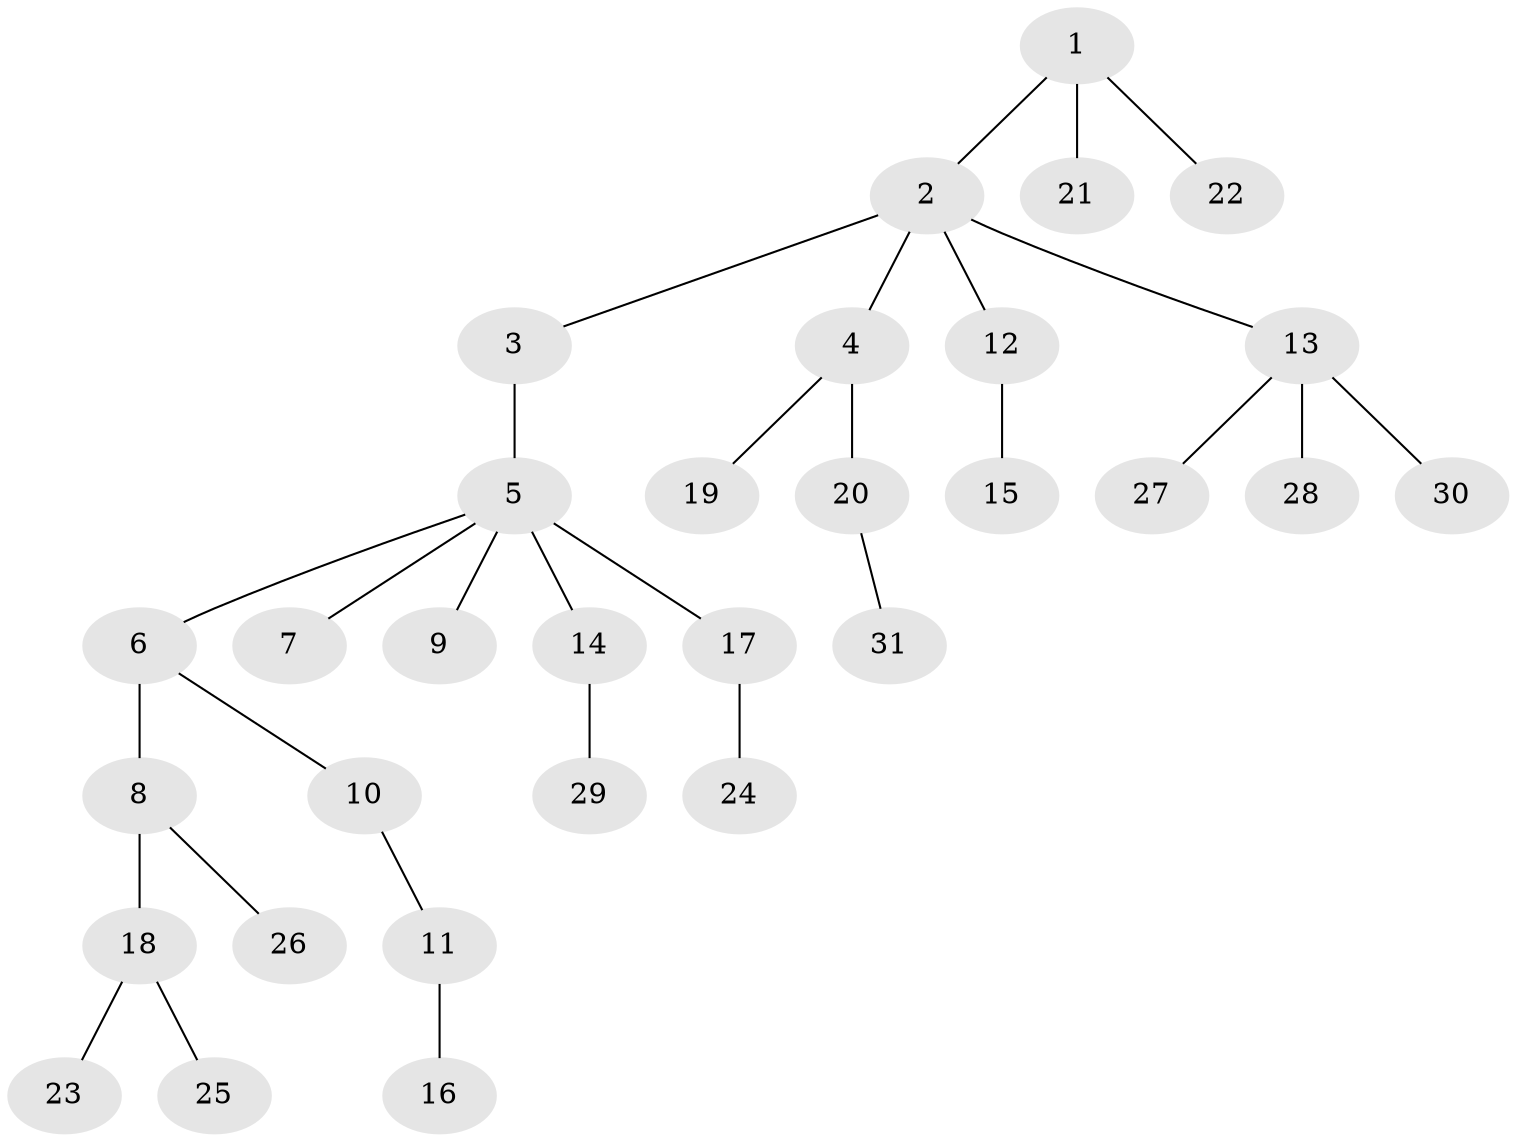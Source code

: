 // original degree distribution, {5: 0.038834951456310676, 6: 0.02912621359223301, 4: 0.06796116504854369, 2: 0.2621359223300971, 1: 0.5145631067961165, 7: 0.009708737864077669, 3: 0.07766990291262135}
// Generated by graph-tools (version 1.1) at 2025/51/03/04/25 22:51:29]
// undirected, 31 vertices, 30 edges
graph export_dot {
  node [color=gray90,style=filled];
  1;
  2;
  3;
  4;
  5;
  6;
  7;
  8;
  9;
  10;
  11;
  12;
  13;
  14;
  15;
  16;
  17;
  18;
  19;
  20;
  21;
  22;
  23;
  24;
  25;
  26;
  27;
  28;
  29;
  30;
  31;
  1 -- 2 [weight=1.0];
  1 -- 21 [weight=1.0];
  1 -- 22 [weight=1.0];
  2 -- 3 [weight=1.0];
  2 -- 4 [weight=1.0];
  2 -- 12 [weight=1.0];
  2 -- 13 [weight=1.0];
  3 -- 5 [weight=2.0];
  4 -- 19 [weight=1.0];
  4 -- 20 [weight=1.0];
  5 -- 6 [weight=1.0];
  5 -- 7 [weight=1.0];
  5 -- 9 [weight=1.0];
  5 -- 14 [weight=1.0];
  5 -- 17 [weight=1.0];
  6 -- 8 [weight=1.0];
  6 -- 10 [weight=1.0];
  8 -- 18 [weight=3.0];
  8 -- 26 [weight=1.0];
  10 -- 11 [weight=1.0];
  11 -- 16 [weight=1.0];
  12 -- 15 [weight=1.0];
  13 -- 27 [weight=1.0];
  13 -- 28 [weight=1.0];
  13 -- 30 [weight=2.0];
  14 -- 29 [weight=1.0];
  17 -- 24 [weight=2.0];
  18 -- 23 [weight=1.0];
  18 -- 25 [weight=1.0];
  20 -- 31 [weight=1.0];
}

